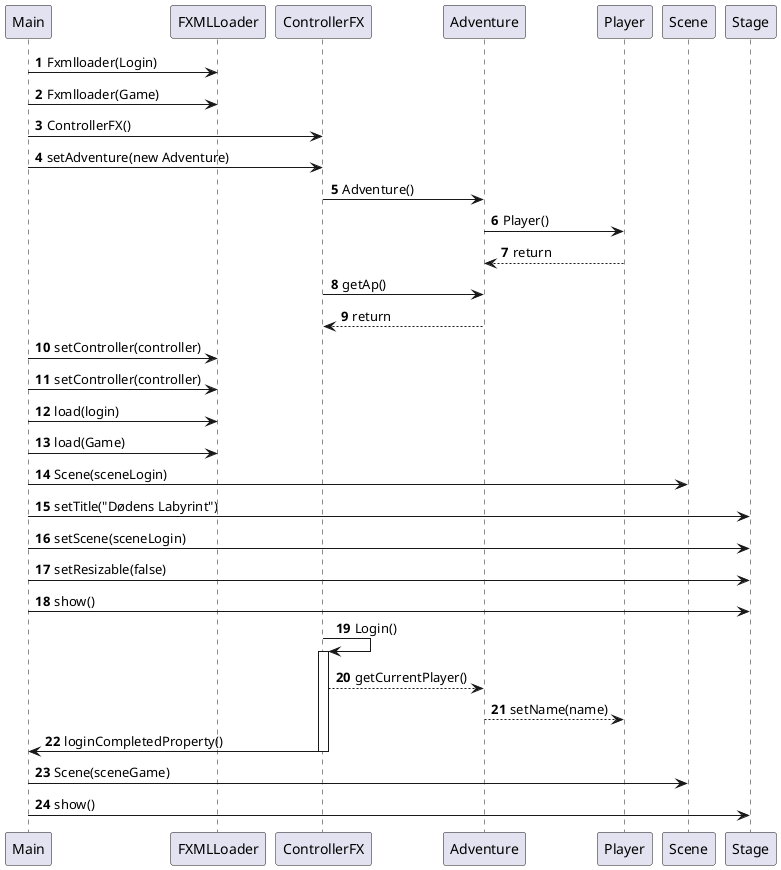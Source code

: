 @startuml
'https://plantuml.com/sequence-diagram


autonumber
Main -> FXMLLoader: Fxmlloader(Login)
Main -> FXMLLoader: Fxmlloader(Game)
Main -> ControllerFX: ControllerFX()
Main -> ControllerFX: setAdventure(new Adventure)
Adventure <- ControllerFX: Adventure()
Adventure -> Player: Player()
Adventure <-- Player: return
ControllerFX -> Adventure: getAp()
Adventure --> ControllerFX: return
Main -> FXMLLoader: setController(controller)
Main -> FXMLLoader: setController(controller)
Main -> FXMLLoader: load(login)
Main -> FXMLLoader: load(Game)
Main -> Scene: Scene(sceneLogin)
Main -> Stage: setTitle("Dødens Labyrint")
Main -> Stage: setScene(sceneLogin)
Main -> Stage: setResizable(false)
Main -> Stage: show()
ControllerFX -> ControllerFX: Login()

activate ControllerFX
ControllerFX --> Adventure: getCurrentPlayer()
Adventure --> Player: setName(name)
Main <- ControllerFX: loginCompletedProperty()
deactivate ControllerFX

Main -> Scene: Scene(sceneGame)
Main -> Stage: show()
'her skal label -> ny description




@enduml